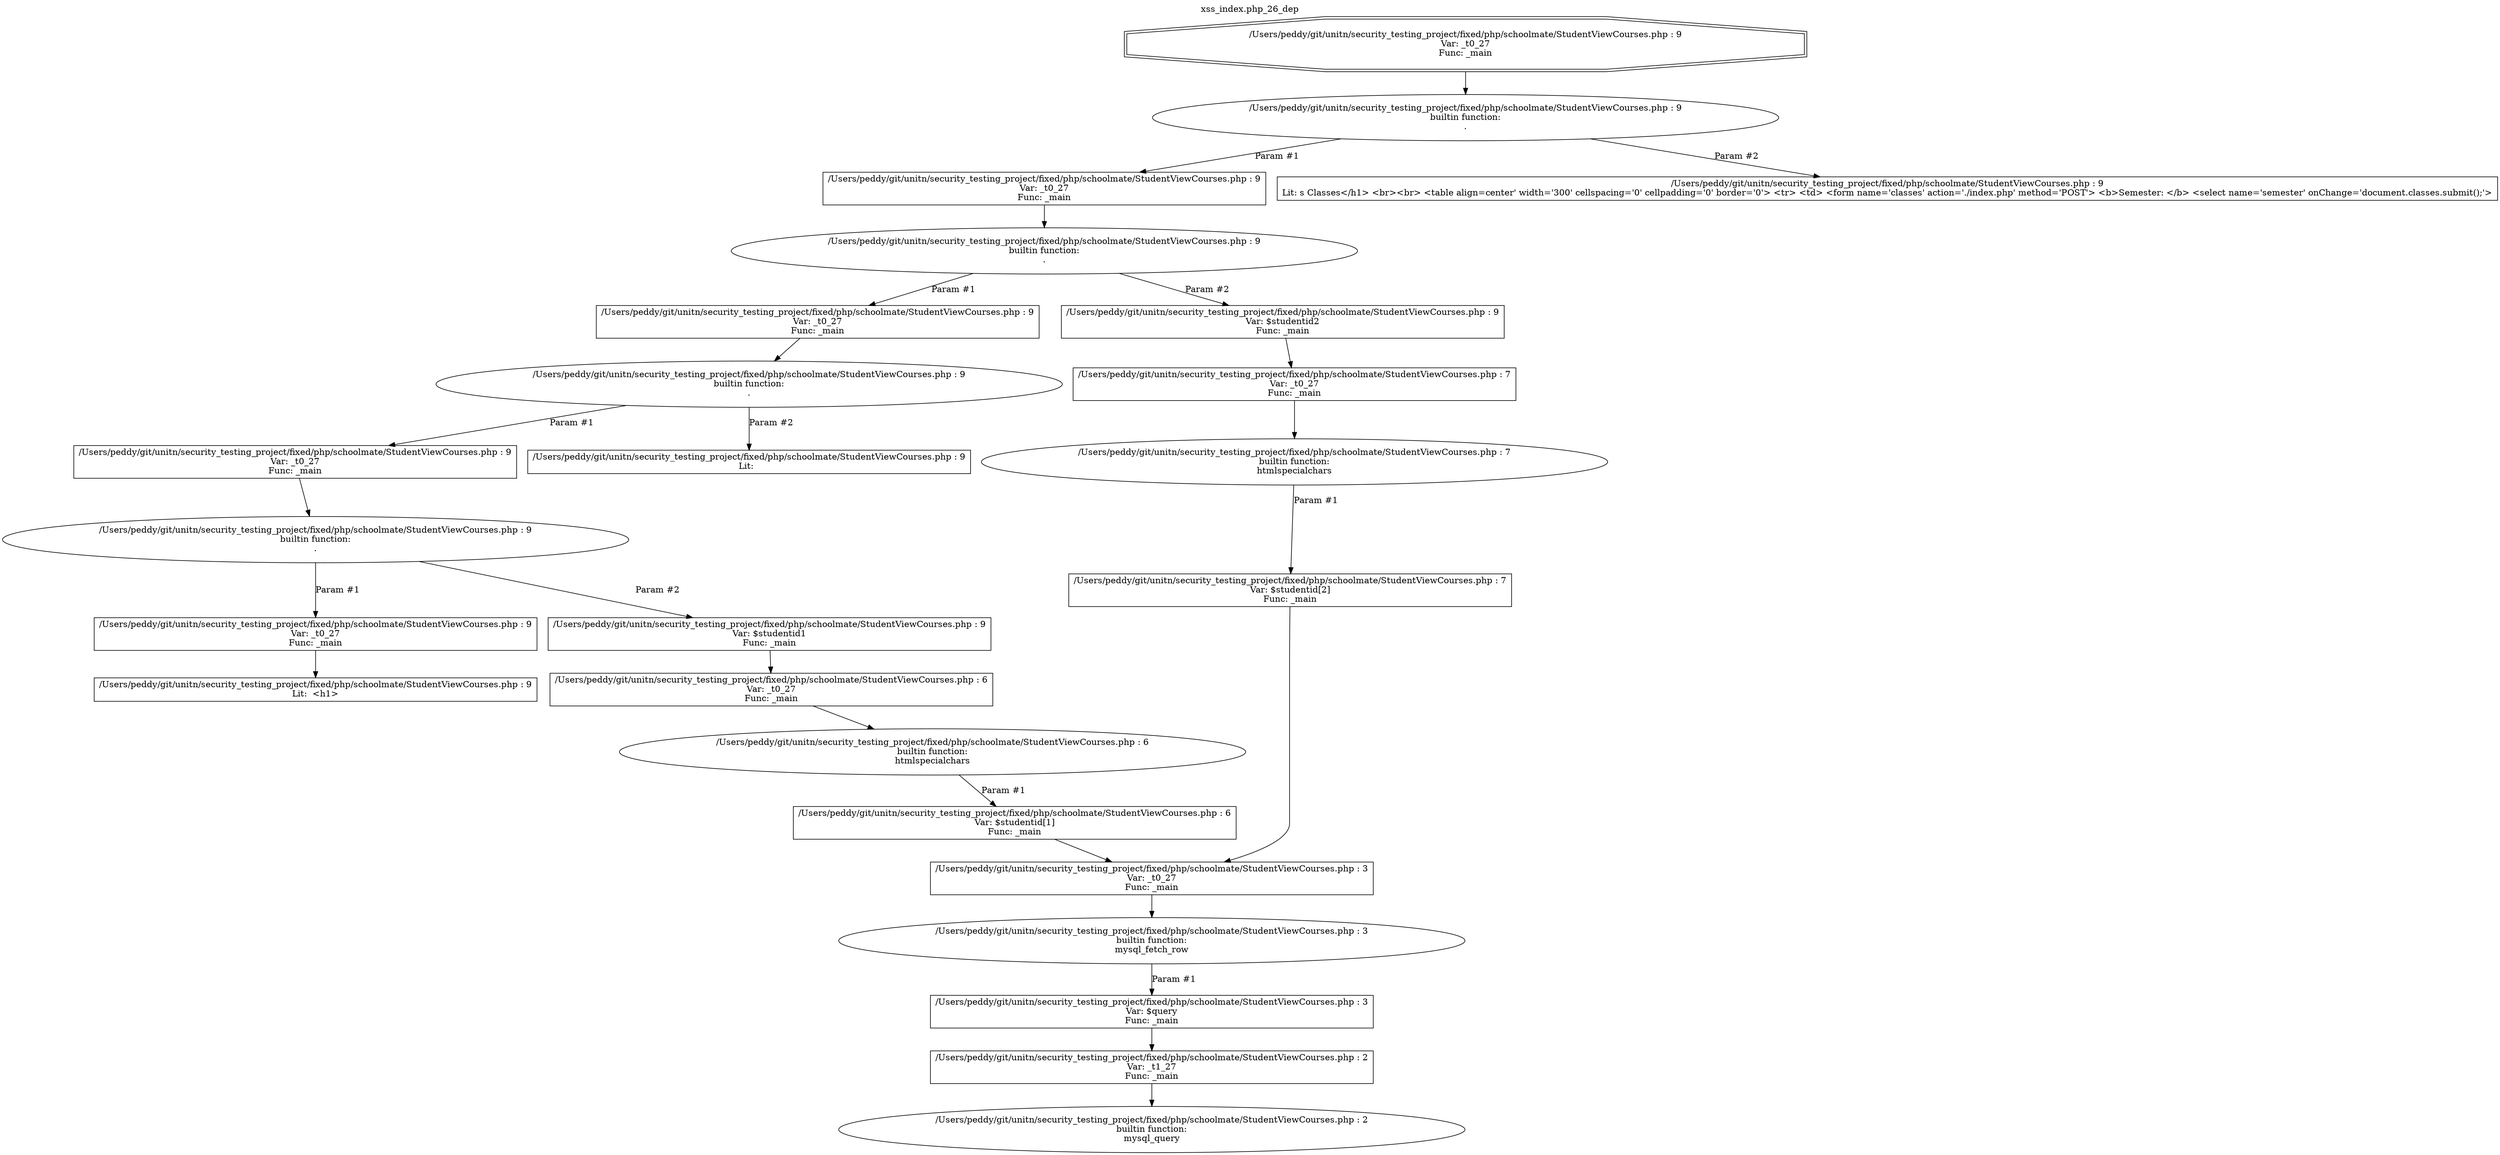 digraph cfg {
  label="xss_index.php_26_dep";
  labelloc=t;
  n1 [shape=doubleoctagon, label="/Users/peddy/git/unitn/security_testing_project/fixed/php/schoolmate/StudentViewCourses.php : 9\nVar: _t0_27\nFunc: _main\n"];
  n2 [shape=ellipse, label="/Users/peddy/git/unitn/security_testing_project/fixed/php/schoolmate/StudentViewCourses.php : 9\nbuiltin function:\n.\n"];
  n3 [shape=box, label="/Users/peddy/git/unitn/security_testing_project/fixed/php/schoolmate/StudentViewCourses.php : 9\nVar: _t0_27\nFunc: _main\n"];
  n4 [shape=ellipse, label="/Users/peddy/git/unitn/security_testing_project/fixed/php/schoolmate/StudentViewCourses.php : 9\nbuiltin function:\n.\n"];
  n5 [shape=box, label="/Users/peddy/git/unitn/security_testing_project/fixed/php/schoolmate/StudentViewCourses.php : 9\nVar: _t0_27\nFunc: _main\n"];
  n6 [shape=ellipse, label="/Users/peddy/git/unitn/security_testing_project/fixed/php/schoolmate/StudentViewCourses.php : 9\nbuiltin function:\n.\n"];
  n7 [shape=box, label="/Users/peddy/git/unitn/security_testing_project/fixed/php/schoolmate/StudentViewCourses.php : 9\nVar: _t0_27\nFunc: _main\n"];
  n8 [shape=ellipse, label="/Users/peddy/git/unitn/security_testing_project/fixed/php/schoolmate/StudentViewCourses.php : 9\nbuiltin function:\n.\n"];
  n9 [shape=box, label="/Users/peddy/git/unitn/security_testing_project/fixed/php/schoolmate/StudentViewCourses.php : 9\nVar: _t0_27\nFunc: _main\n"];
  n10 [shape=box, label="/Users/peddy/git/unitn/security_testing_project/fixed/php/schoolmate/StudentViewCourses.php : 9\nLit:  <h1>\n"];
  n11 [shape=box, label="/Users/peddy/git/unitn/security_testing_project/fixed/php/schoolmate/StudentViewCourses.php : 9\nVar: $studentid1\nFunc: _main\n"];
  n12 [shape=box, label="/Users/peddy/git/unitn/security_testing_project/fixed/php/schoolmate/StudentViewCourses.php : 6\nVar: _t0_27\nFunc: _main\n"];
  n13 [shape=ellipse, label="/Users/peddy/git/unitn/security_testing_project/fixed/php/schoolmate/StudentViewCourses.php : 6\nbuiltin function:\nhtmlspecialchars\n"];
  n14 [shape=box, label="/Users/peddy/git/unitn/security_testing_project/fixed/php/schoolmate/StudentViewCourses.php : 6\nVar: $studentid[1]\nFunc: _main\n"];
  n15 [shape=box, label="/Users/peddy/git/unitn/security_testing_project/fixed/php/schoolmate/StudentViewCourses.php : 3\nVar: _t0_27\nFunc: _main\n"];
  n16 [shape=ellipse, label="/Users/peddy/git/unitn/security_testing_project/fixed/php/schoolmate/StudentViewCourses.php : 3\nbuiltin function:\nmysql_fetch_row\n"];
  n17 [shape=box, label="/Users/peddy/git/unitn/security_testing_project/fixed/php/schoolmate/StudentViewCourses.php : 3\nVar: $query\nFunc: _main\n"];
  n18 [shape=box, label="/Users/peddy/git/unitn/security_testing_project/fixed/php/schoolmate/StudentViewCourses.php : 2\nVar: _t1_27\nFunc: _main\n"];
  n19 [shape=ellipse, label="/Users/peddy/git/unitn/security_testing_project/fixed/php/schoolmate/StudentViewCourses.php : 2\nbuiltin function:\nmysql_query\n"];
  n20 [shape=box, label="/Users/peddy/git/unitn/security_testing_project/fixed/php/schoolmate/StudentViewCourses.php : 9\nLit:  \n"];
  n21 [shape=box, label="/Users/peddy/git/unitn/security_testing_project/fixed/php/schoolmate/StudentViewCourses.php : 9\nVar: $studentid2\nFunc: _main\n"];
  n22 [shape=box, label="/Users/peddy/git/unitn/security_testing_project/fixed/php/schoolmate/StudentViewCourses.php : 7\nVar: _t0_27\nFunc: _main\n"];
  n23 [shape=ellipse, label="/Users/peddy/git/unitn/security_testing_project/fixed/php/schoolmate/StudentViewCourses.php : 7\nbuiltin function:\nhtmlspecialchars\n"];
  n24 [shape=box, label="/Users/peddy/git/unitn/security_testing_project/fixed/php/schoolmate/StudentViewCourses.php : 7\nVar: $studentid[2]\nFunc: _main\n"];
  n25 [shape=box, label="/Users/peddy/git/unitn/security_testing_project/fixed/php/schoolmate/StudentViewCourses.php : 9\nLit: s Classes</h1> <br><br> <table align=center' width='300' cellspacing='0' cellpadding='0' border='0'> <tr> <td> <form name='classes' action='./index.php' method='POST'> <b>Semester: </b> <select name='semester' onChange='document.classes.submit();'>\n"];
  n1 -> n2;
  n3 -> n4;
  n5 -> n6;
  n7 -> n8;
  n9 -> n10;
  n8 -> n9[label="Param #1"];
  n8 -> n11[label="Param #2"];
  n12 -> n13;
  n15 -> n16;
  n18 -> n19;
  n17 -> n18;
  n16 -> n17[label="Param #1"];
  n14 -> n15;
  n13 -> n14[label="Param #1"];
  n11 -> n12;
  n6 -> n7[label="Param #1"];
  n6 -> n20[label="Param #2"];
  n4 -> n5[label="Param #1"];
  n4 -> n21[label="Param #2"];
  n22 -> n23;
  n24 -> n15;
  n23 -> n24[label="Param #1"];
  n21 -> n22;
  n2 -> n3[label="Param #1"];
  n2 -> n25[label="Param #2"];
}
